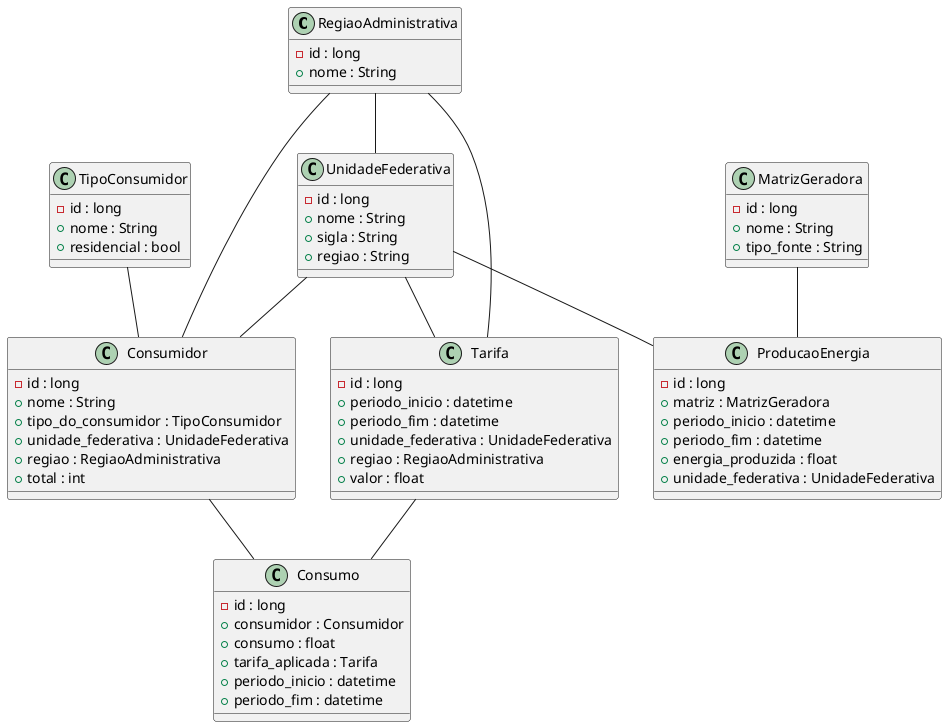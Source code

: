 @startuml

class RegiaoAdministrativa {
    -id : long
    +nome : String
}

class UnidadeFederativa {
    -id : long
    +nome : String
    +sigla : String
    +regiao : String
}
RegiaoAdministrativa -- UnidadeFederativa

class TipoConsumidor {
    -id : long
    +nome : String
    +residencial : bool
}

class Consumidor {
    -id : long
    +nome : String
    +tipo_do_consumidor : TipoConsumidor
    +unidade_federativa : UnidadeFederativa
    +regiao : RegiaoAdministrativa
    +total : int
}

TipoConsumidor -- Consumidor
UnidadeFederativa -- Consumidor
RegiaoAdministrativa -- Consumidor

class Tarifa {
    -id : long
    +periodo_inicio : datetime
    +periodo_fim : datetime
    +unidade_federativa : UnidadeFederativa
    +regiao : RegiaoAdministrativa
    +valor : float
}
UnidadeFederativa -- Tarifa
RegiaoAdministrativa -- Tarifa

class Consumo {
    -id : long
    +consumidor : Consumidor
    +consumo : float
    +tarifa_aplicada : Tarifa
    +periodo_inicio : datetime
    +periodo_fim : datetime
}
Tarifa -- Consumo
Consumidor -- Consumo

class MatrizGeradora {
    -id : long
    +nome : String
    +tipo_fonte : String
}

class ProducaoEnergia {
    -id : long
    +matriz : MatrizGeradora
    +periodo_inicio : datetime
    +periodo_fim : datetime
    +energia_produzida : float
    +unidade_federativa : UnidadeFederativa
}
MatrizGeradora -- ProducaoEnergia
UnidadeFederativa -- ProducaoEnergia

@enduml